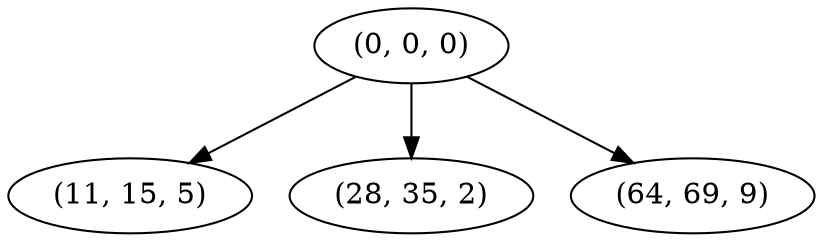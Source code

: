 digraph tree {
    "(0, 0, 0)";
    "(11, 15, 5)";
    "(28, 35, 2)";
    "(64, 69, 9)";
    "(0, 0, 0)" -> "(11, 15, 5)";
    "(0, 0, 0)" -> "(28, 35, 2)";
    "(0, 0, 0)" -> "(64, 69, 9)";
}
